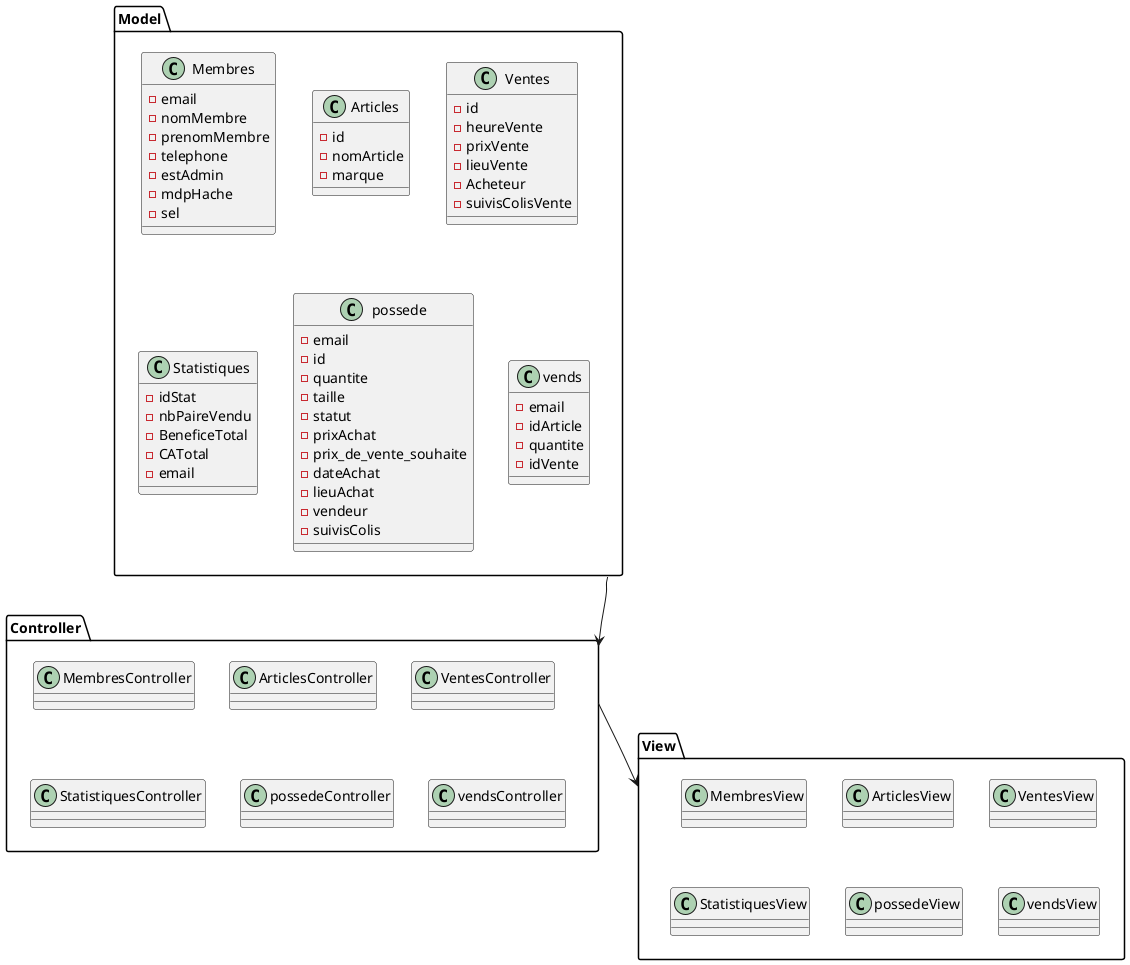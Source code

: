 @startuml

package "Model" {
  class "Membres" {
    -email
    -nomMembre
    -prenomMembre
    -telephone
    -estAdmin
    -mdpHache
    -sel
  }
  class "Articles" {
    -id
    -nomArticle
    -marque
  }
  class "Ventes" {
    -id
    -heureVente
    -prixVente
    -lieuVente
    -Acheteur
    -suivisColisVente
  }
  class "Statistiques" {
    -idStat
    -nbPaireVendu
    -BeneficeTotal
    -CATotal
    -email
  }
  class "possede" {
    -email
    -id
    -quantite
    -taille
    -statut
    -prixAchat
    -prix_de_vente_souhaite
    -dateAchat
    -lieuAchat
    -vendeur
    -suivisColis
  }
  class "vends" {
    -email
    -idArticle
    -quantite
    -idVente
  }
}

package "View" {
  class "MembresView" {
  }
  class "ArticlesView" {
  }
  class "VentesView" {
  }
  class "StatistiquesView" {
  }
  class "possedeView" {
  }
  class "vendsView" {
  }
}

package "Controller" {
  class "MembresController" {
  }
  class "ArticlesController" {
  }
  class "VentesController" {
  }
  class "StatistiquesController" {
  }
  class "possedeController" {
  }
  class "vendsController" {
  }
}

Model --> Controller
Controller --> View

@enduml